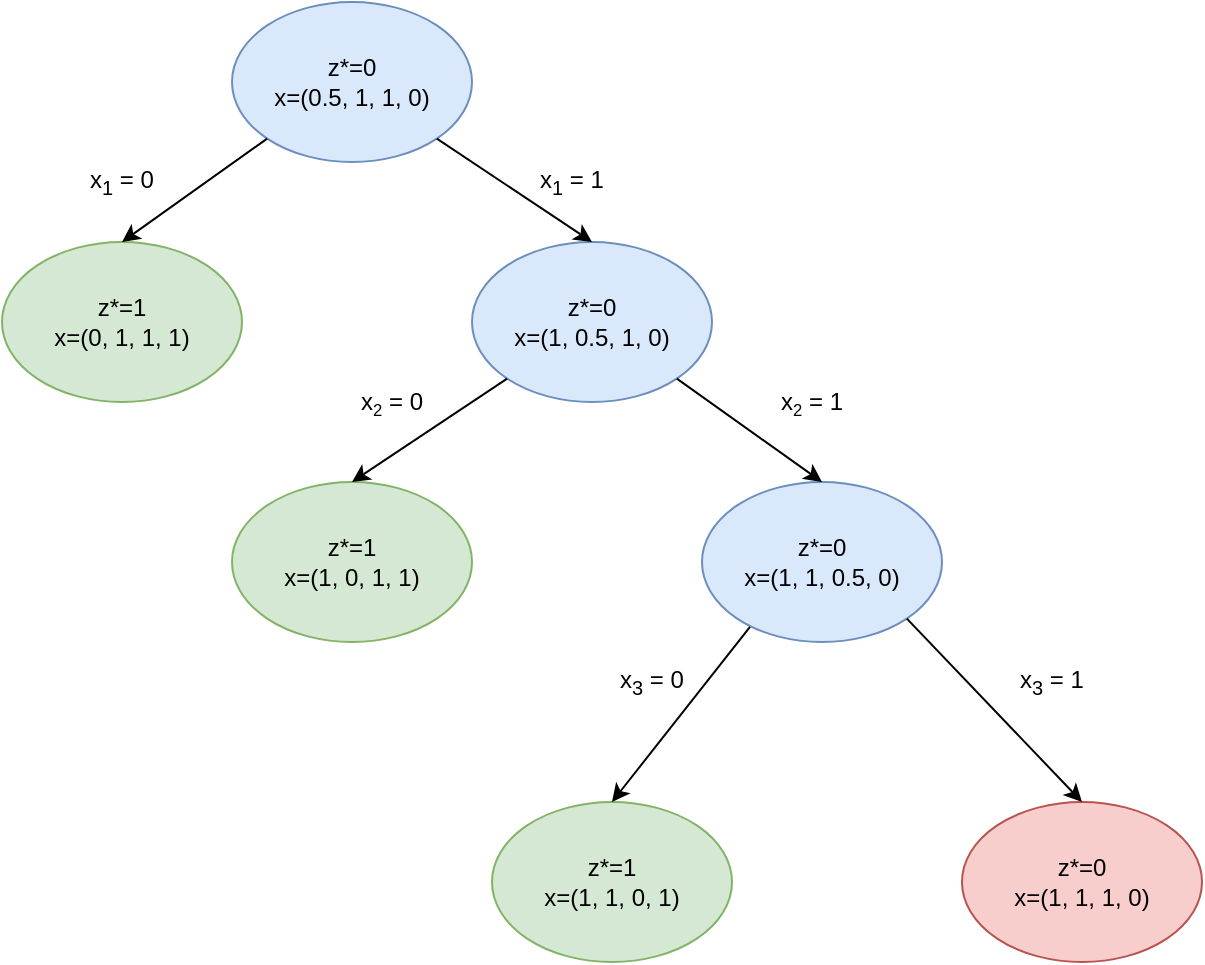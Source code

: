 <mxfile version="14.6.13" type="device"><diagram id="UfvuQta2W9kZo01Au4OX" name="Page-1"><mxGraphModel dx="1471" dy="793" grid="1" gridSize="10" guides="1" tooltips="1" connect="1" arrows="1" fold="1" page="1" pageScale="1" pageWidth="850" pageHeight="1100" math="0" shadow="0"><root><mxCell id="0"/><mxCell id="1" parent="0"/><mxCell id="6uvngOkR_tswEKqDUBU--4" value="" style="group" vertex="1" connectable="0" parent="1"><mxGeometry x="245" y="160" width="120" height="80" as="geometry"/></mxCell><mxCell id="6uvngOkR_tswEKqDUBU--5" value="" style="ellipse;whiteSpace=wrap;html=1;fillColor=#d5e8d4;strokeColor=#82b366;" vertex="1" parent="6uvngOkR_tswEKqDUBU--4"><mxGeometry width="120" height="80" as="geometry"/></mxCell><mxCell id="6uvngOkR_tswEKqDUBU--6" value="z*=1&lt;br&gt;x=(0, 1, 1, 1)" style="text;html=1;strokeColor=none;fillColor=none;align=center;verticalAlign=middle;whiteSpace=wrap;rounded=0;" vertex="1" parent="6uvngOkR_tswEKqDUBU--4"><mxGeometry x="10" y="15" width="100" height="50" as="geometry"/></mxCell><mxCell id="6uvngOkR_tswEKqDUBU--13" value="" style="group" vertex="1" connectable="0" parent="1"><mxGeometry x="595" y="280" width="120" height="80" as="geometry"/></mxCell><mxCell id="6uvngOkR_tswEKqDUBU--14" value="" style="ellipse;whiteSpace=wrap;html=1;fillColor=#dae8fc;strokeColor=#6c8ebf;" vertex="1" parent="6uvngOkR_tswEKqDUBU--13"><mxGeometry width="120" height="80" as="geometry"/></mxCell><mxCell id="6uvngOkR_tswEKqDUBU--15" value="z*=0&lt;br&gt;x=(1, 1, 0.5, 0)" style="text;html=1;strokeColor=none;fillColor=none;align=center;verticalAlign=middle;whiteSpace=wrap;rounded=0;" vertex="1" parent="6uvngOkR_tswEKqDUBU--13"><mxGeometry x="10" y="15" width="100" height="50" as="geometry"/></mxCell><mxCell id="6uvngOkR_tswEKqDUBU--20" value="" style="ellipse;whiteSpace=wrap;html=1;fillColor=#f8cecc;strokeColor=#b85450;" vertex="1" parent="1"><mxGeometry x="725" y="440" width="120" height="80" as="geometry"/></mxCell><mxCell id="6uvngOkR_tswEKqDUBU--21" value="z*=0&lt;br&gt;x=(1, 1, 1, 0)" style="text;html=1;strokeColor=none;fillColor=none;align=center;verticalAlign=middle;whiteSpace=wrap;rounded=0;" vertex="1" parent="1"><mxGeometry x="735" y="455" width="100" height="50" as="geometry"/></mxCell><mxCell id="6uvngOkR_tswEKqDUBU--17" value="" style="ellipse;whiteSpace=wrap;html=1;fillColor=#d5e8d4;strokeColor=#82b366;" vertex="1" parent="1"><mxGeometry x="490" y="440" width="120" height="80" as="geometry"/></mxCell><mxCell id="6uvngOkR_tswEKqDUBU--18" value="z*=1&lt;br&gt;x=(1, 1, 0, 1)" style="text;html=1;strokeColor=none;fillColor=none;align=center;verticalAlign=middle;whiteSpace=wrap;rounded=0;" vertex="1" parent="1"><mxGeometry x="500" y="455" width="100" height="50" as="geometry"/></mxCell><mxCell id="6uvngOkR_tswEKqDUBU--1" value="" style="ellipse;whiteSpace=wrap;html=1;fillColor=#dae8fc;strokeColor=#6c8ebf;" vertex="1" parent="1"><mxGeometry x="360" y="40" width="120" height="80" as="geometry"/></mxCell><mxCell id="6uvngOkR_tswEKqDUBU--2" value="z*=0&lt;br&gt;x=(0.5, 1, 1, 0)" style="text;html=1;strokeColor=none;fillColor=none;align=center;verticalAlign=middle;whiteSpace=wrap;rounded=0;" vertex="1" parent="1"><mxGeometry x="370" y="55" width="100" height="50" as="geometry"/></mxCell><mxCell id="6uvngOkR_tswEKqDUBU--8" value="" style="ellipse;whiteSpace=wrap;html=1;fillColor=#dae8fc;strokeColor=#6c8ebf;" vertex="1" parent="1"><mxGeometry x="480" y="160" width="120" height="80" as="geometry"/></mxCell><mxCell id="6uvngOkR_tswEKqDUBU--9" value="z*=0&lt;br&gt;x=(1, 0.5, 1, 0)" style="text;html=1;strokeColor=none;fillColor=none;align=center;verticalAlign=middle;whiteSpace=wrap;rounded=0;" vertex="1" parent="1"><mxGeometry x="490" y="175" width="100" height="50" as="geometry"/></mxCell><mxCell id="6uvngOkR_tswEKqDUBU--11" value="" style="ellipse;whiteSpace=wrap;html=1;fillColor=#d5e8d4;strokeColor=#82b366;" vertex="1" parent="1"><mxGeometry x="360" y="280" width="120" height="80" as="geometry"/></mxCell><mxCell id="6uvngOkR_tswEKqDUBU--12" value="z*=1&lt;br&gt;x=(1, 0, 1, 1)" style="text;html=1;strokeColor=none;fillColor=none;align=center;verticalAlign=middle;whiteSpace=wrap;rounded=0;" vertex="1" parent="1"><mxGeometry x="370" y="295" width="100" height="50" as="geometry"/></mxCell><mxCell id="6uvngOkR_tswEKqDUBU--22" value="" style="endArrow=classic;html=1;exitX=0;exitY=1;exitDx=0;exitDy=0;entryX=0.5;entryY=0;entryDx=0;entryDy=0;" edge="1" parent="1" source="6uvngOkR_tswEKqDUBU--1" target="6uvngOkR_tswEKqDUBU--5"><mxGeometry width="50" height="50" relative="1" as="geometry"><mxPoint x="540" y="420" as="sourcePoint"/><mxPoint x="590" y="370" as="targetPoint"/></mxGeometry></mxCell><mxCell id="6uvngOkR_tswEKqDUBU--23" value="" style="endArrow=classic;html=1;" edge="1" parent="1" source="6uvngOkR_tswEKqDUBU--1"><mxGeometry width="50" height="50" relative="1" as="geometry"><mxPoint x="387.574" y="118.284" as="sourcePoint"/><mxPoint x="540" y="160" as="targetPoint"/></mxGeometry></mxCell><mxCell id="6uvngOkR_tswEKqDUBU--24" value="" style="endArrow=classic;html=1;entryX=0.5;entryY=0;entryDx=0;entryDy=0;exitX=0;exitY=1;exitDx=0;exitDy=0;" edge="1" parent="1" source="6uvngOkR_tswEKqDUBU--8" target="6uvngOkR_tswEKqDUBU--11"><mxGeometry width="50" height="50" relative="1" as="geometry"><mxPoint x="472.426" y="118.284" as="sourcePoint"/><mxPoint x="550" y="170" as="targetPoint"/></mxGeometry></mxCell><mxCell id="6uvngOkR_tswEKqDUBU--25" value="" style="endArrow=classic;html=1;entryX=0.5;entryY=0;entryDx=0;entryDy=0;exitX=1;exitY=1;exitDx=0;exitDy=0;" edge="1" parent="1" source="6uvngOkR_tswEKqDUBU--8" target="6uvngOkR_tswEKqDUBU--14"><mxGeometry width="50" height="50" relative="1" as="geometry"><mxPoint x="482.426" y="128.284" as="sourcePoint"/><mxPoint x="560" y="180" as="targetPoint"/></mxGeometry></mxCell><mxCell id="6uvngOkR_tswEKqDUBU--26" value="" style="endArrow=classic;html=1;entryX=0.5;entryY=0;entryDx=0;entryDy=0;exitX=1;exitY=1;exitDx=0;exitDy=0;" edge="1" parent="1" source="6uvngOkR_tswEKqDUBU--14" target="6uvngOkR_tswEKqDUBU--20"><mxGeometry width="50" height="50" relative="1" as="geometry"><mxPoint x="700" y="360" as="sourcePoint"/><mxPoint x="665" y="290" as="targetPoint"/></mxGeometry></mxCell><mxCell id="6uvngOkR_tswEKqDUBU--27" value="" style="endArrow=classic;html=1;entryX=0.5;entryY=0;entryDx=0;entryDy=0;exitX=0.2;exitY=0.906;exitDx=0;exitDy=0;exitPerimeter=0;" edge="1" parent="1" source="6uvngOkR_tswEKqDUBU--14" target="6uvngOkR_tswEKqDUBU--17"><mxGeometry width="50" height="50" relative="1" as="geometry"><mxPoint x="707.426" y="358.284" as="sourcePoint"/><mxPoint x="795" y="450" as="targetPoint"/></mxGeometry></mxCell><mxCell id="6uvngOkR_tswEKqDUBU--28" value="x&lt;sub&gt;1&lt;/sub&gt; = 0" style="text;html=1;strokeColor=none;fillColor=none;align=center;verticalAlign=middle;whiteSpace=wrap;rounded=0;" vertex="1" parent="1"><mxGeometry x="285" y="120" width="40" height="20" as="geometry"/></mxCell><mxCell id="6uvngOkR_tswEKqDUBU--29" value="x&lt;sub&gt;1&lt;/sub&gt; = 1" style="text;html=1;strokeColor=none;fillColor=none;align=center;verticalAlign=middle;whiteSpace=wrap;rounded=0;" vertex="1" parent="1"><mxGeometry x="510" y="120" width="40" height="20" as="geometry"/></mxCell><mxCell id="6uvngOkR_tswEKqDUBU--30" value="x&lt;span style=&quot;font-size: 10px&quot;&gt;&lt;sub&gt;2&lt;/sub&gt;&lt;/span&gt;&amp;nbsp;= 0" style="text;html=1;strokeColor=none;fillColor=none;align=center;verticalAlign=middle;whiteSpace=wrap;rounded=0;" vertex="1" parent="1"><mxGeometry x="420" y="230" width="40" height="20" as="geometry"/></mxCell><mxCell id="6uvngOkR_tswEKqDUBU--31" value="x&lt;span style=&quot;font-size: 10px&quot;&gt;&lt;sub&gt;2&lt;/sub&gt;&lt;/span&gt;&amp;nbsp;= 1" style="text;html=1;strokeColor=none;fillColor=none;align=center;verticalAlign=middle;whiteSpace=wrap;rounded=0;" vertex="1" parent="1"><mxGeometry x="630" y="230" width="40" height="20" as="geometry"/></mxCell><mxCell id="6uvngOkR_tswEKqDUBU--32" value="x&lt;sub&gt;3&lt;/sub&gt; = 0" style="text;html=1;strokeColor=none;fillColor=none;align=center;verticalAlign=middle;whiteSpace=wrap;rounded=0;" vertex="1" parent="1"><mxGeometry x="550" y="370" width="40" height="20" as="geometry"/></mxCell><mxCell id="6uvngOkR_tswEKqDUBU--34" value="x&lt;sub&gt;3&lt;/sub&gt;&amp;nbsp;= 1" style="text;html=1;strokeColor=none;fillColor=none;align=center;verticalAlign=middle;whiteSpace=wrap;rounded=0;" vertex="1" parent="1"><mxGeometry x="750" y="370" width="40" height="20" as="geometry"/></mxCell></root></mxGraphModel></diagram></mxfile>
